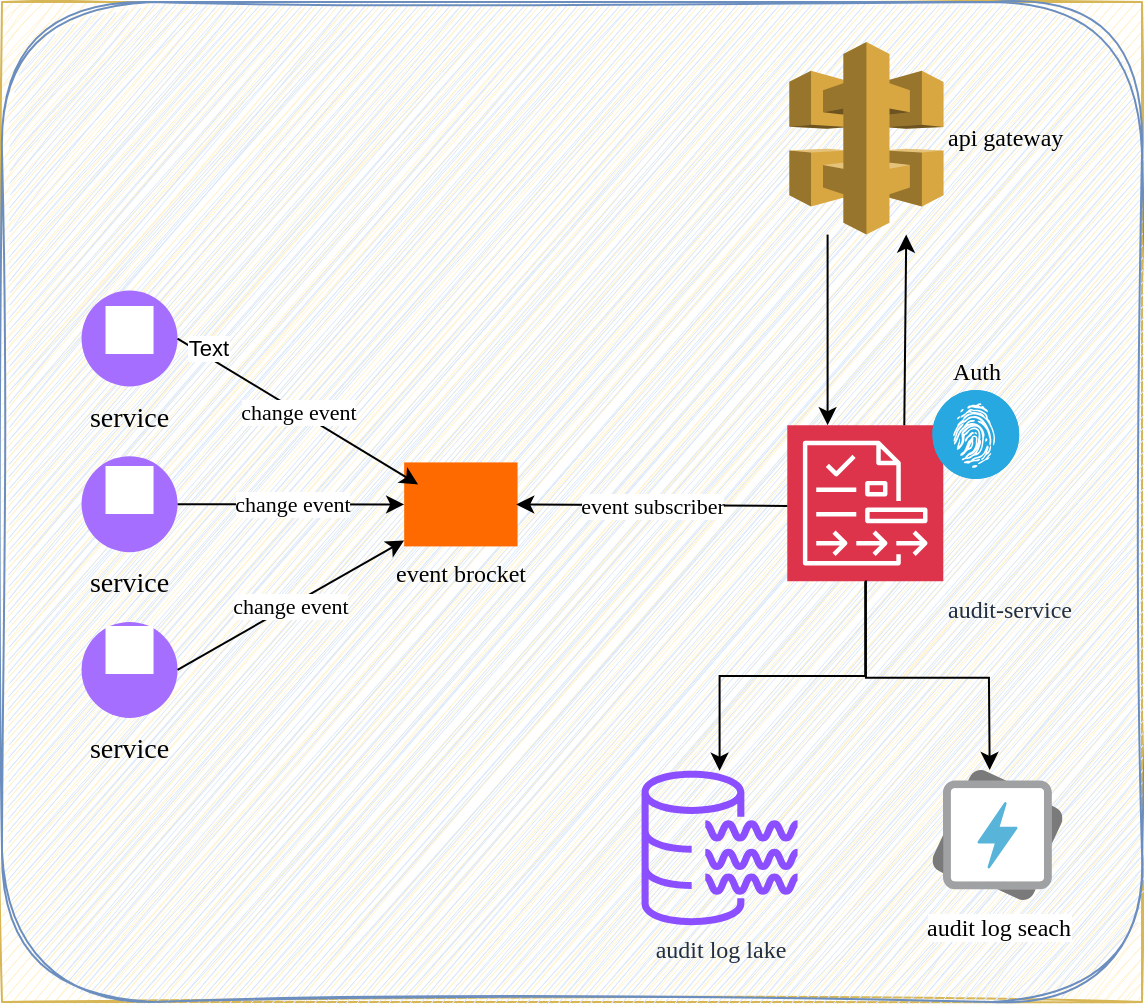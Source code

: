 <mxfile version="26.2.15">
  <diagram name="Page-1" id="nQJTkdRPtP5Kn_X62O7a">
    <mxGraphModel dx="1673" dy="1272" grid="1" gridSize="10" guides="1" tooltips="1" connect="1" arrows="1" fold="1" page="1" pageScale="1" pageWidth="827" pageHeight="1169" math="0" shadow="0">
      <root>
        <mxCell id="0" />
        <mxCell id="1" parent="0" />
        <mxCell id="nX6BKn5ZHQHsZJgu7rz3-76" value="" style="group;fillColor=#fff2cc;strokeColor=#d6b656;sketch=1;curveFitting=1;jiggle=2;rounded=0;" vertex="1" connectable="0" parent="1">
          <mxGeometry x="110" y="85" width="570" height="500" as="geometry" />
        </mxCell>
        <mxCell id="nX6BKn5ZHQHsZJgu7rz3-73" value="" style="rounded=1;whiteSpace=wrap;html=1;fillColor=#dae8fc;strokeColor=#6c8ebf;sketch=1;curveFitting=1;jiggle=2;" vertex="1" parent="nX6BKn5ZHQHsZJgu7rz3-76">
          <mxGeometry width="570" height="500" as="geometry" />
        </mxCell>
        <mxCell id="nX6BKn5ZHQHsZJgu7rz3-74" value="" style="group" vertex="1" connectable="0" parent="nX6BKn5ZHQHsZJgu7rz3-76">
          <mxGeometry x="39.77" y="20" width="490.47" height="444.75" as="geometry" />
        </mxCell>
        <mxCell id="nX6BKn5ZHQHsZJgu7rz3-7" value="service" style="shape=ellipse;fillColor=#A56EFF;aspect=fixed;resizable=0;labelPosition=center;verticalLabelPosition=bottom;align=center;verticalAlign=top;strokeColor=none;fontSize=14;fontFamily=Comic Sans MS;container=0;" vertex="1" parent="nX6BKn5ZHQHsZJgu7rz3-74">
          <mxGeometry y="124.261" width="48" height="48" as="geometry" />
        </mxCell>
        <mxCell id="nX6BKn5ZHQHsZJgu7rz3-9" value="service" style="shape=ellipse;fillColor=#A56EFF;aspect=fixed;resizable=0;labelPosition=center;verticalLabelPosition=bottom;align=center;verticalAlign=top;strokeColor=none;fontSize=14;fontFamily=Comic Sans MS;container=0;" vertex="1" parent="nX6BKn5ZHQHsZJgu7rz3-74">
          <mxGeometry y="207.101" width="48" height="48" as="geometry" />
        </mxCell>
        <mxCell id="nX6BKn5ZHQHsZJgu7rz3-11" value="service" style="shape=ellipse;fillColor=#A56EFF;aspect=fixed;resizable=0;labelPosition=center;verticalLabelPosition=bottom;align=center;verticalAlign=top;strokeColor=none;fontSize=14;fontFamily=Comic Sans MS;container=0;" vertex="1" parent="nX6BKn5ZHQHsZJgu7rz3-74">
          <mxGeometry y="289.942" width="48" height="48" as="geometry" />
        </mxCell>
        <mxCell id="nX6BKn5ZHQHsZJgu7rz3-13" value="event brocket" style="points=[];aspect=fixed;html=1;align=center;shadow=0;dashed=0;fillColor=#FF6A00;strokeColor=none;shape=mxgraph.alibaba_cloud.kafka;labelPosition=center;verticalLabelPosition=bottom;verticalAlign=top;fontFamily=Comic Sans MS;container=0;" vertex="1" parent="nX6BKn5ZHQHsZJgu7rz3-74">
          <mxGeometry x="161.315" y="210.208" width="56.7" height="42.0" as="geometry" />
        </mxCell>
        <mxCell id="nX6BKn5ZHQHsZJgu7rz3-14" value="" style="endArrow=classic;html=1;rounded=0;exitX=1;exitY=0.5;exitDx=0;exitDy=0;entryX=0.123;entryY=0.262;entryDx=0;entryDy=0;entryPerimeter=0;fontFamily=Comic Sans MS;" edge="1" parent="nX6BKn5ZHQHsZJgu7rz3-74" source="nX6BKn5ZHQHsZJgu7rz3-7" target="nX6BKn5ZHQHsZJgu7rz3-13">
          <mxGeometry relative="1" as="geometry">
            <mxPoint x="80.658" y="124.261" as="sourcePoint" />
            <mxPoint x="181.48" y="124.261" as="targetPoint" />
          </mxGeometry>
        </mxCell>
        <mxCell id="nX6BKn5ZHQHsZJgu7rz3-15" value="change e&lt;span style=&quot;background-color: light-dark(#ffffff, var(--ge-dark-color, #121212)); color: light-dark(rgb(0, 0, 0), rgb(255, 255, 255));&quot;&gt;vent&lt;/span&gt;" style="edgeLabel;resizable=0;html=1;;align=center;verticalAlign=middle;fontFamily=Comic Sans MS;container=0;" connectable="0" vertex="1" parent="nX6BKn5ZHQHsZJgu7rz3-14">
          <mxGeometry relative="1" as="geometry" />
        </mxCell>
        <mxCell id="nX6BKn5ZHQHsZJgu7rz3-75" value="Text" style="edgeLabel;html=1;align=center;verticalAlign=middle;resizable=0;points=[];" vertex="1" connectable="0" parent="nX6BKn5ZHQHsZJgu7rz3-14">
          <mxGeometry x="-0.776" y="4" relative="1" as="geometry">
            <mxPoint x="-1" as="offset" />
          </mxGeometry>
        </mxCell>
        <mxCell id="nX6BKn5ZHQHsZJgu7rz3-18" value="" style="endArrow=classic;html=1;rounded=0;exitX=1;exitY=0.5;exitDx=0;exitDy=0;entryX=0;entryY=0.5;entryDx=0;entryDy=0;entryPerimeter=0;fontFamily=Comic Sans MS;" edge="1" parent="nX6BKn5ZHQHsZJgu7rz3-74" source="nX6BKn5ZHQHsZJgu7rz3-9" target="nX6BKn5ZHQHsZJgu7rz3-13">
          <mxGeometry relative="1" as="geometry">
            <mxPoint x="60.493" y="231.953" as="sourcePoint" />
            <mxPoint x="149.217" y="231.953" as="targetPoint" />
          </mxGeometry>
        </mxCell>
        <mxCell id="nX6BKn5ZHQHsZJgu7rz3-19" value="change e&lt;span style=&quot;background-color: light-dark(#ffffff, var(--ge-dark-color, #121212)); color: light-dark(rgb(0, 0, 0), rgb(255, 255, 255));&quot;&gt;vent&lt;/span&gt;" style="edgeLabel;resizable=0;html=1;;align=center;verticalAlign=middle;fontFamily=Comic Sans MS;container=0;" connectable="0" vertex="1" parent="nX6BKn5ZHQHsZJgu7rz3-18">
          <mxGeometry relative="1" as="geometry">
            <mxPoint as="offset" />
          </mxGeometry>
        </mxCell>
        <mxCell id="nX6BKn5ZHQHsZJgu7rz3-20" value="" style="endArrow=classic;html=1;rounded=0;exitX=1;exitY=0.5;exitDx=0;exitDy=0;entryX=0;entryY=0.929;entryDx=0;entryDy=0;entryPerimeter=0;fontFamily=Comic Sans MS;" edge="1" parent="nX6BKn5ZHQHsZJgu7rz3-74" source="nX6BKn5ZHQHsZJgu7rz3-11" target="nX6BKn5ZHQHsZJgu7rz3-13">
          <mxGeometry relative="1" as="geometry">
            <mxPoint x="100.822" y="310.652" as="sourcePoint" />
            <mxPoint x="201.644" y="310.652" as="targetPoint" />
          </mxGeometry>
        </mxCell>
        <mxCell id="nX6BKn5ZHQHsZJgu7rz3-21" value="change event" style="edgeLabel;resizable=0;html=1;;align=center;verticalAlign=middle;fontFamily=Comic Sans MS;container=0;" connectable="0" vertex="1" parent="nX6BKn5ZHQHsZJgu7rz3-20">
          <mxGeometry relative="1" as="geometry" />
        </mxCell>
        <mxCell id="nX6BKn5ZHQHsZJgu7rz3-33" value="" style="edgeStyle=orthogonalEdgeStyle;rounded=0;orthogonalLoop=1;jettySize=auto;html=1;fontFamily=Comic Sans MS;" edge="1" parent="nX6BKn5ZHQHsZJgu7rz3-74" source="nX6BKn5ZHQHsZJgu7rz3-22" target="nX6BKn5ZHQHsZJgu7rz3-32">
          <mxGeometry relative="1" as="geometry" />
        </mxCell>
        <mxCell id="nX6BKn5ZHQHsZJgu7rz3-22" value="audit-service" style="sketch=0;points=[[0,0,0],[0.25,0,0],[0.5,0,0],[0.75,0,0],[1,0,0],[0,1,0],[0.25,1,0],[0.5,1,0],[0.75,1,0],[1,1,0],[0,0.25,0],[0,0.5,0],[0,0.75,0],[1,0.25,0],[1,0.5,0],[1,0.75,0]];outlineConnect=0;fontColor=#232F3E;fillColor=#DD344C;strokeColor=#ffffff;dashed=0;verticalLabelPosition=bottom;verticalAlign=top;align=left;html=1;fontSize=12;fontStyle=0;aspect=fixed;shape=mxgraph.aws4.resourceIcon;resIcon=mxgraph.aws4.audit_manager;labelPosition=right;fontFamily=Comic Sans MS;container=0;" vertex="1" parent="nX6BKn5ZHQHsZJgu7rz3-74">
          <mxGeometry x="352.878" y="191.569" width="78.001" height="78.001" as="geometry" />
        </mxCell>
        <mxCell id="nX6BKn5ZHQHsZJgu7rz3-24" value="" style="endArrow=classic;html=1;rounded=0;exitX=0;exitY=0.5;exitDx=0;exitDy=0;exitPerimeter=0;entryX=0.988;entryY=0.5;entryDx=0;entryDy=0;entryPerimeter=0;fontFamily=Comic Sans MS;" edge="1" parent="nX6BKn5ZHQHsZJgu7rz3-74" target="nX6BKn5ZHQHsZJgu7rz3-13">
          <mxGeometry relative="1" as="geometry">
            <mxPoint x="352.878" y="231.953" as="sourcePoint" />
            <mxPoint x="216.767" y="234.041" as="targetPoint" />
          </mxGeometry>
        </mxCell>
        <mxCell id="nX6BKn5ZHQHsZJgu7rz3-25" value="event subscriber" style="edgeLabel;resizable=0;html=1;;align=center;verticalAlign=middle;fontFamily=Comic Sans MS;container=0;" connectable="0" vertex="1" parent="nX6BKn5ZHQHsZJgu7rz3-24">
          <mxGeometry relative="1" as="geometry" />
        </mxCell>
        <mxCell id="nX6BKn5ZHQHsZJgu7rz3-29" value="" style="edgeStyle=orthogonalEdgeStyle;rounded=0;orthogonalLoop=1;jettySize=auto;html=1;fontFamily=Comic Sans MS;" edge="1" parent="nX6BKn5ZHQHsZJgu7rz3-74" source="nX6BKn5ZHQHsZJgu7rz3-28" target="nX6BKn5ZHQHsZJgu7rz3-22">
          <mxGeometry relative="1" as="geometry">
            <Array as="points">
              <mxPoint x="373.042" y="134.616" />
              <mxPoint x="373.042" y="134.616" />
            </Array>
          </mxGeometry>
        </mxCell>
        <mxCell id="nX6BKn5ZHQHsZJgu7rz3-28" value="api gateway" style="outlineConnect=0;dashed=0;verticalLabelPosition=middle;verticalAlign=middle;align=left;html=1;shape=mxgraph.aws3.api_gateway;fillColor=#D9A741;gradientColor=none;labelPosition=right;fontFamily=Comic Sans MS;container=0;" vertex="1" parent="nX6BKn5ZHQHsZJgu7rz3-74">
          <mxGeometry x="353.886" width="77.129" height="96.302" as="geometry" />
        </mxCell>
        <mxCell id="nX6BKn5ZHQHsZJgu7rz3-30" value="" style="endArrow=classic;html=1;rounded=0;exitX=0.75;exitY=0;exitDx=0;exitDy=0;exitPerimeter=0;entryX=0.758;entryY=1;entryDx=0;entryDy=0;entryPerimeter=0;fontFamily=Comic Sans MS;" edge="1" parent="nX6BKn5ZHQHsZJgu7rz3-74" source="nX6BKn5ZHQHsZJgu7rz3-22" target="nX6BKn5ZHQHsZJgu7rz3-28">
          <mxGeometry width="50" height="50" relative="1" as="geometry">
            <mxPoint x="312.549" y="352.072" as="sourcePoint" />
            <mxPoint x="413.371" y="124.261" as="targetPoint" />
          </mxGeometry>
        </mxCell>
        <mxCell id="nX6BKn5ZHQHsZJgu7rz3-32" value="audit log lake" style="sketch=0;outlineConnect=0;fontColor=#232F3E;gradientColor=none;fillColor=#8C4FFF;strokeColor=none;dashed=0;verticalLabelPosition=bottom;verticalAlign=top;align=center;html=1;fontSize=12;fontStyle=0;aspect=fixed;pointerEvents=1;shape=mxgraph.aws4.data_lake_resource_icon;labelPosition=center;fontFamily=Comic Sans MS;horizontal=1;spacing=0;container=0;" vertex="1" parent="nX6BKn5ZHQHsZJgu7rz3-74">
          <mxGeometry x="280.006" y="363.981" width="78.001" height="78.001" as="geometry" />
        </mxCell>
        <mxCell id="nX6BKn5ZHQHsZJgu7rz3-34" value="audit log seach" style="image;sketch=0;aspect=fixed;html=1;points=[];align=center;fontSize=12;image=img/lib/mscae/Data_Lake_Analytics.svg;labelPosition=center;verticalLabelPosition=bottom;verticalAlign=top;fontFamily=Comic Sans MS;horizontal=1;container=0;" vertex="1" parent="nX6BKn5ZHQHsZJgu7rz3-74">
          <mxGeometry x="425.469" y="363.981" width="65.001" height="65.001" as="geometry" />
        </mxCell>
        <mxCell id="nX6BKn5ZHQHsZJgu7rz3-35" value="" style="endArrow=classic;html=1;rounded=0;entryX=0.44;entryY=0;entryDx=0;entryDy=0;entryPerimeter=0;exitX=0.5;exitY=1;exitDx=0;exitDy=0;exitPerimeter=0;fontFamily=Comic Sans MS;" edge="1" parent="nX6BKn5ZHQHsZJgu7rz3-74" target="nX6BKn5ZHQHsZJgu7rz3-34">
          <mxGeometry width="50" height="50" relative="1" as="geometry">
            <mxPoint x="392.198" y="269.232" as="sourcePoint" />
            <mxPoint x="435.552" y="375.889" as="targetPoint" />
            <Array as="points">
              <mxPoint x="392.198" y="317.9" />
              <mxPoint x="453.7" y="317.9" />
            </Array>
          </mxGeometry>
        </mxCell>
        <mxCell id="nX6BKn5ZHQHsZJgu7rz3-36" value="Auth" style="fillColor=#28A8E0;verticalLabelPosition=top;sketch=0;html=1;strokeColor=#ffffff;verticalAlign=bottom;align=center;points=[[0.145,0.145,0],[0.5,0,0],[0.855,0.145,0],[1,0.5,0],[0.855,0.855,0],[0.5,1,0],[0.145,0.855,0],[0,0.5,0]];pointerEvents=1;shape=mxgraph.cisco_safe.compositeIcon;bgIcon=ellipse;resIcon=mxgraph.cisco_safe.capability.identity_authorization;labelPosition=center;fontFamily=Comic Sans MS;container=0;" vertex="1" parent="nX6BKn5ZHQHsZJgu7rz3-74">
          <mxGeometry x="425.469" y="173.965" width="43.354" height="44.527" as="geometry" />
        </mxCell>
        <mxCell id="nX6BKn5ZHQHsZJgu7rz3-8" value="" style="fillColor=#ffffff;strokeColor=none;dashed=0;outlineConnect=0;html=1;labelPosition=center;verticalLabelPosition=bottom;verticalAlign=top;part=1;movable=0;resizable=0;rotatable=0;shape=mxgraph.ibm_cloud.microservices--1;fontFamily=Comic Sans MS;container=0;spacing=0;" vertex="1" parent="nX6BKn5ZHQHsZJgu7rz3-74">
          <mxGeometry x="12" y="132" width="24" height="24" as="geometry">
            <mxPoint x="12" y="12" as="offset" />
          </mxGeometry>
        </mxCell>
        <mxCell id="nX6BKn5ZHQHsZJgu7rz3-10" value="" style="fillColor=#ffffff;strokeColor=none;dashed=0;outlineConnect=0;html=1;labelPosition=center;verticalLabelPosition=bottom;verticalAlign=top;part=1;movable=0;resizable=0;rotatable=0;shape=mxgraph.ibm_cloud.microservices--1;fontFamily=Comic Sans MS;container=0;" vertex="1" parent="nX6BKn5ZHQHsZJgu7rz3-74">
          <mxGeometry x="12" y="212" width="24" height="24" as="geometry">
            <mxPoint x="12" y="12" as="offset" />
          </mxGeometry>
        </mxCell>
        <mxCell id="nX6BKn5ZHQHsZJgu7rz3-12" value="" style="fillColor=#ffffff;strokeColor=none;dashed=0;outlineConnect=0;html=1;labelPosition=center;verticalLabelPosition=bottom;verticalAlign=top;part=1;movable=0;resizable=0;rotatable=0;shape=mxgraph.ibm_cloud.microservices--1;fontFamily=Comic Sans MS;container=0;" vertex="1" parent="nX6BKn5ZHQHsZJgu7rz3-74">
          <mxGeometry x="12" y="292" width="24" height="24" as="geometry">
            <mxPoint x="12" y="12" as="offset" />
          </mxGeometry>
        </mxCell>
      </root>
    </mxGraphModel>
  </diagram>
</mxfile>
